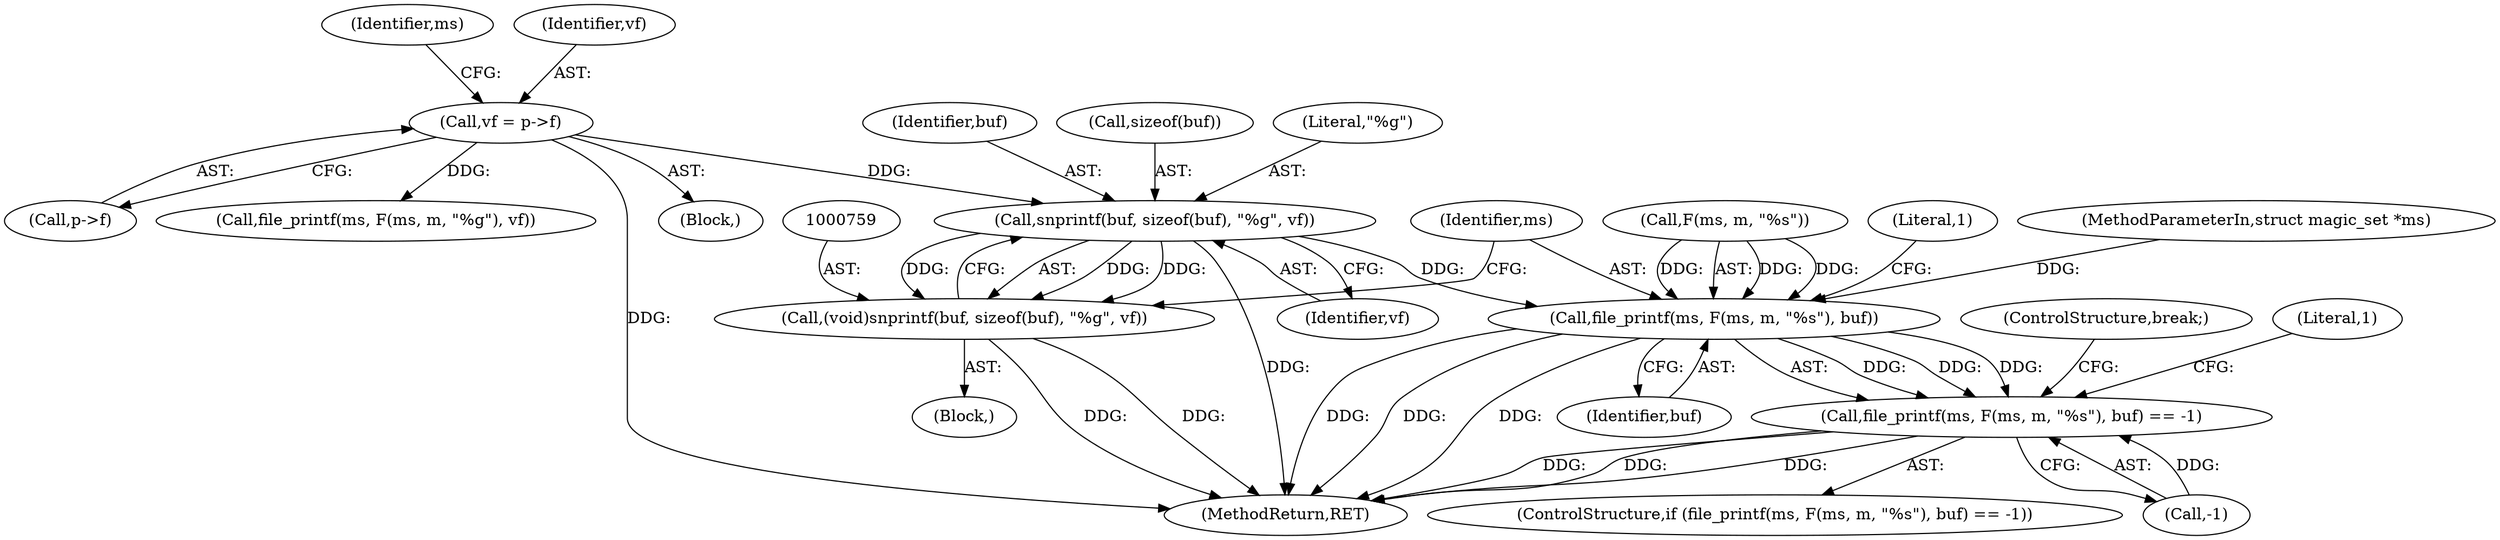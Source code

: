 digraph "0_file_4a284c89d6ef11aca34da65da7d673050a5ea320_5@API" {
"1000760" [label="(Call,snprintf(buf, sizeof(buf), \"%g\", vf))"];
"1000743" [label="(Call,vf = p->f)"];
"1000758" [label="(Call,(void)snprintf(buf, sizeof(buf), \"%g\", vf))"];
"1000768" [label="(Call,file_printf(ms, F(ms, m, \"%s\"), buf))"];
"1000767" [label="(Call,file_printf(ms, F(ms, m, \"%s\"), buf) == -1)"];
"1000780" [label="(ControlStructure,break;)"];
"1000779" [label="(Literal,1)"];
"1000784" [label="(Call,file_printf(ms, F(ms, m, \"%g\"), vf))"];
"1000761" [label="(Identifier,buf)"];
"1000774" [label="(Identifier,buf)"];
"1000750" [label="(Identifier,ms)"];
"1000776" [label="(Literal,1)"];
"1000768" [label="(Call,file_printf(ms, F(ms, m, \"%s\"), buf))"];
"1000762" [label="(Call,sizeof(buf))"];
"1000764" [label="(Literal,\"%g\")"];
"1001042" [label="(MethodReturn,RET)"];
"1000760" [label="(Call,snprintf(buf, sizeof(buf), \"%g\", vf))"];
"1000102" [label="(MethodParameterIn,struct magic_set *ms)"];
"1000766" [label="(ControlStructure,if (file_printf(ms, F(ms, m, \"%s\"), buf) == -1))"];
"1000770" [label="(Call,F(ms, m, \"%s\"))"];
"1000743" [label="(Call,vf = p->f)"];
"1000775" [label="(Call,-1)"];
"1000767" [label="(Call,file_printf(ms, F(ms, m, \"%s\"), buf) == -1)"];
"1000769" [label="(Identifier,ms)"];
"1000744" [label="(Identifier,vf)"];
"1000125" [label="(Block,)"];
"1000752" [label="(Block,)"];
"1000765" [label="(Identifier,vf)"];
"1000745" [label="(Call,p->f)"];
"1000758" [label="(Call,(void)snprintf(buf, sizeof(buf), \"%g\", vf))"];
"1000760" -> "1000758"  [label="AST: "];
"1000760" -> "1000765"  [label="CFG: "];
"1000761" -> "1000760"  [label="AST: "];
"1000762" -> "1000760"  [label="AST: "];
"1000764" -> "1000760"  [label="AST: "];
"1000765" -> "1000760"  [label="AST: "];
"1000758" -> "1000760"  [label="CFG: "];
"1000760" -> "1001042"  [label="DDG: "];
"1000760" -> "1000758"  [label="DDG: "];
"1000760" -> "1000758"  [label="DDG: "];
"1000760" -> "1000758"  [label="DDG: "];
"1000743" -> "1000760"  [label="DDG: "];
"1000760" -> "1000768"  [label="DDG: "];
"1000743" -> "1000125"  [label="AST: "];
"1000743" -> "1000745"  [label="CFG: "];
"1000744" -> "1000743"  [label="AST: "];
"1000745" -> "1000743"  [label="AST: "];
"1000750" -> "1000743"  [label="CFG: "];
"1000743" -> "1001042"  [label="DDG: "];
"1000743" -> "1000784"  [label="DDG: "];
"1000758" -> "1000752"  [label="AST: "];
"1000759" -> "1000758"  [label="AST: "];
"1000769" -> "1000758"  [label="CFG: "];
"1000758" -> "1001042"  [label="DDG: "];
"1000758" -> "1001042"  [label="DDG: "];
"1000768" -> "1000767"  [label="AST: "];
"1000768" -> "1000774"  [label="CFG: "];
"1000769" -> "1000768"  [label="AST: "];
"1000770" -> "1000768"  [label="AST: "];
"1000774" -> "1000768"  [label="AST: "];
"1000776" -> "1000768"  [label="CFG: "];
"1000768" -> "1001042"  [label="DDG: "];
"1000768" -> "1001042"  [label="DDG: "];
"1000768" -> "1001042"  [label="DDG: "];
"1000768" -> "1000767"  [label="DDG: "];
"1000768" -> "1000767"  [label="DDG: "];
"1000768" -> "1000767"  [label="DDG: "];
"1000770" -> "1000768"  [label="DDG: "];
"1000770" -> "1000768"  [label="DDG: "];
"1000770" -> "1000768"  [label="DDG: "];
"1000102" -> "1000768"  [label="DDG: "];
"1000767" -> "1000766"  [label="AST: "];
"1000767" -> "1000775"  [label="CFG: "];
"1000775" -> "1000767"  [label="AST: "];
"1000779" -> "1000767"  [label="CFG: "];
"1000780" -> "1000767"  [label="CFG: "];
"1000767" -> "1001042"  [label="DDG: "];
"1000767" -> "1001042"  [label="DDG: "];
"1000767" -> "1001042"  [label="DDG: "];
"1000775" -> "1000767"  [label="DDG: "];
}

